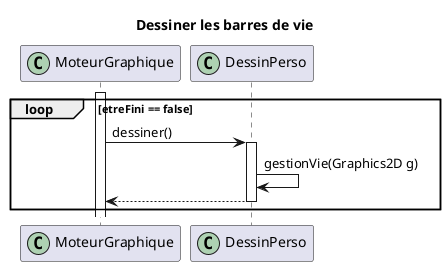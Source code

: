 @startuml
title Dessiner les barres de vie
participant MoteurGraphique<< (C,#ADD1B2) >>
participant DessinPerso<< (C,#ADD1B2) >>

loop etreFini == false
activate MoteurGraphique 
MoteurGraphique -> DessinPerso: dessiner()
activate DessinPerso
DessinPerso -> DessinPerso : gestionVie(Graphics2D g)
MoteurGraphique <-- DessinPerso
deactivate DessinPerso



end
@enduml
